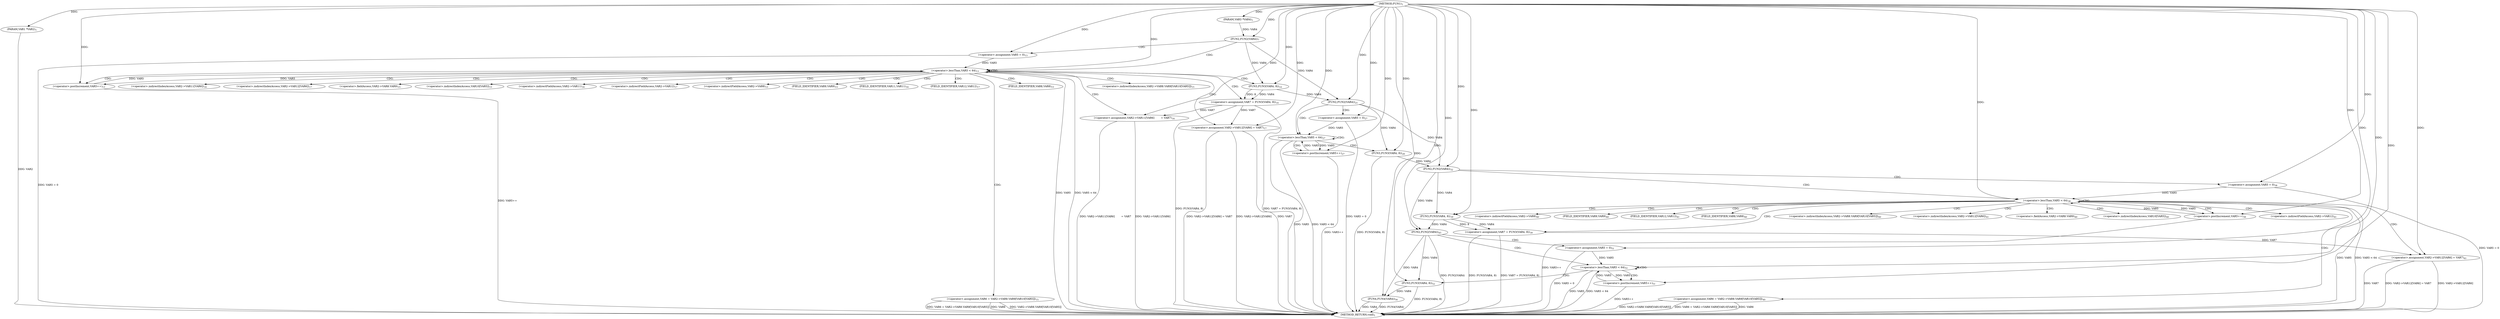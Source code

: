 digraph "FUN1" {  
"8" [label = <(METHOD,FUN1)<SUB>1</SUB>> ]
"136" [label = <(METHOD_RETURN,void)<SUB>1</SUB>> ]
"9" [label = <(PARAM,VAR1 *VAR2)<SUB>1</SUB>> ]
"10" [label = <(PARAM,VAR3 *VAR4)<SUB>1</SUB>> ]
"134" [label = <(FUN4,FUN4(VAR4))<SUB>56</SUB>> ]
"16" [label = <(FUN2,FUN2(VAR4))<SUB>7</SUB>> ]
"61" [label = <(FUN2,FUN2(VAR4))<SUB>21</SUB>> ]
"79" [label = <(FUN2,FUN2(VAR4))<SUB>32</SUB>> ]
"117" [label = <(FUN2,FUN2(VAR4))<SUB>45</SUB>> ]
"24" [label = <(&lt;operator&gt;.lessThan,VAR5 &lt; 64)<SUB>13</SUB>> ]
"27" [label = <(&lt;operator&gt;.postIncrement,VAR5++)<SUB>13</SUB>> ]
"69" [label = <(&lt;operator&gt;.lessThan,VAR5 &lt; 64)<SUB>27</SUB>> ]
"72" [label = <(&lt;operator&gt;.postIncrement,VAR5++)<SUB>27</SUB>> ]
"87" [label = <(&lt;operator&gt;.lessThan,VAR5 &lt; 64)<SUB>38</SUB>> ]
"90" [label = <(&lt;operator&gt;.postIncrement,VAR5++)<SUB>38</SUB>> ]
"125" [label = <(&lt;operator&gt;.lessThan,VAR5 &lt; 64)<SUB>51</SUB>> ]
"128" [label = <(&lt;operator&gt;.postIncrement,VAR5++)<SUB>51</SUB>> ]
"21" [label = <(&lt;operator&gt;.assignment,VAR5 = 0)<SUB>13</SUB>> ]
"30" [label = <(&lt;operator&gt;.assignment,VAR7 = FUN3(VAR4, 8))<SUB>14</SUB>> ]
"35" [label = <(&lt;operator&gt;.assignment,VAR6 = VAR2-&gt;VAR8.VAR9[VAR10[VAR5]])<SUB>15</SUB>> ]
"46" [label = <(&lt;operator&gt;.assignment,VAR2-&gt;VAR11[VAR6]        = VAR7)<SUB>16</SUB>> ]
"53" [label = <(&lt;operator&gt;.assignment,VAR2-&gt;VAR12[VAR6] = VAR7)<SUB>17</SUB>> ]
"66" [label = <(&lt;operator&gt;.assignment,VAR5 = 0)<SUB>27</SUB>> ]
"75" [label = <(FUN3,FUN3(VAR4, 8))<SUB>28</SUB>> ]
"84" [label = <(&lt;operator&gt;.assignment,VAR5 = 0)<SUB>38</SUB>> ]
"93" [label = <(&lt;operator&gt;.assignment,VAR7 = FUN3(VAR4, 8))<SUB>39</SUB>> ]
"98" [label = <(&lt;operator&gt;.assignment,VAR6 = VAR2-&gt;VAR8.VAR9[VAR10[VAR5]])<SUB>40</SUB>> ]
"109" [label = <(&lt;operator&gt;.assignment,VAR2-&gt;VAR12[VAR6] = VAR7)<SUB>41</SUB>> ]
"122" [label = <(&lt;operator&gt;.assignment,VAR5 = 0)<SUB>51</SUB>> ]
"131" [label = <(FUN3,FUN3(VAR4, 8))<SUB>52</SUB>> ]
"32" [label = <(FUN3,FUN3(VAR4, 8))<SUB>14</SUB>> ]
"95" [label = <(FUN3,FUN3(VAR4, 8))<SUB>39</SUB>> ]
"37" [label = <(&lt;operator&gt;.indirectIndexAccess,VAR2-&gt;VAR8.VAR9[VAR10[VAR5]])<SUB>15</SUB>> ]
"47" [label = <(&lt;operator&gt;.indirectIndexAccess,VAR2-&gt;VAR11[VAR6])<SUB>16</SUB>> ]
"54" [label = <(&lt;operator&gt;.indirectIndexAccess,VAR2-&gt;VAR12[VAR6])<SUB>17</SUB>> ]
"100" [label = <(&lt;operator&gt;.indirectIndexAccess,VAR2-&gt;VAR8.VAR9[VAR10[VAR5]])<SUB>40</SUB>> ]
"110" [label = <(&lt;operator&gt;.indirectIndexAccess,VAR2-&gt;VAR12[VAR6])<SUB>41</SUB>> ]
"38" [label = <(&lt;operator&gt;.fieldAccess,VAR2-&gt;VAR8.VAR9)<SUB>15</SUB>> ]
"43" [label = <(&lt;operator&gt;.indirectIndexAccess,VAR10[VAR5])<SUB>15</SUB>> ]
"48" [label = <(&lt;operator&gt;.indirectFieldAccess,VAR2-&gt;VAR11)<SUB>16</SUB>> ]
"55" [label = <(&lt;operator&gt;.indirectFieldAccess,VAR2-&gt;VAR12)<SUB>17</SUB>> ]
"101" [label = <(&lt;operator&gt;.fieldAccess,VAR2-&gt;VAR8.VAR9)<SUB>40</SUB>> ]
"106" [label = <(&lt;operator&gt;.indirectIndexAccess,VAR10[VAR5])<SUB>40</SUB>> ]
"111" [label = <(&lt;operator&gt;.indirectFieldAccess,VAR2-&gt;VAR12)<SUB>41</SUB>> ]
"39" [label = <(&lt;operator&gt;.indirectFieldAccess,VAR2-&gt;VAR8)<SUB>15</SUB>> ]
"42" [label = <(FIELD_IDENTIFIER,VAR9,VAR9)<SUB>15</SUB>> ]
"50" [label = <(FIELD_IDENTIFIER,VAR11,VAR11)<SUB>16</SUB>> ]
"57" [label = <(FIELD_IDENTIFIER,VAR12,VAR12)<SUB>17</SUB>> ]
"102" [label = <(&lt;operator&gt;.indirectFieldAccess,VAR2-&gt;VAR8)<SUB>40</SUB>> ]
"105" [label = <(FIELD_IDENTIFIER,VAR9,VAR9)<SUB>40</SUB>> ]
"113" [label = <(FIELD_IDENTIFIER,VAR12,VAR12)<SUB>41</SUB>> ]
"41" [label = <(FIELD_IDENTIFIER,VAR8,VAR8)<SUB>15</SUB>> ]
"104" [label = <(FIELD_IDENTIFIER,VAR8,VAR8)<SUB>40</SUB>> ]
  "9" -> "136"  [ label = "DDG: VAR2"] 
  "21" -> "136"  [ label = "DDG: VAR5 = 0"] 
  "24" -> "136"  [ label = "DDG: VAR5"] 
  "24" -> "136"  [ label = "DDG: VAR5 &lt; 64"] 
  "66" -> "136"  [ label = "DDG: VAR5 = 0"] 
  "69" -> "136"  [ label = "DDG: VAR5"] 
  "69" -> "136"  [ label = "DDG: VAR5 &lt; 64"] 
  "84" -> "136"  [ label = "DDG: VAR5 = 0"] 
  "87" -> "136"  [ label = "DDG: VAR5"] 
  "87" -> "136"  [ label = "DDG: VAR5 &lt; 64"] 
  "117" -> "136"  [ label = "DDG: FUN2(VAR4)"] 
  "122" -> "136"  [ label = "DDG: VAR5 = 0"] 
  "125" -> "136"  [ label = "DDG: VAR5"] 
  "125" -> "136"  [ label = "DDG: VAR5 &lt; 64"] 
  "134" -> "136"  [ label = "DDG: VAR4"] 
  "134" -> "136"  [ label = "DDG: FUN4(VAR4)"] 
  "131" -> "136"  [ label = "DDG: FUN3(VAR4, 8)"] 
  "128" -> "136"  [ label = "DDG: VAR5++"] 
  "93" -> "136"  [ label = "DDG: FUN3(VAR4, 8)"] 
  "93" -> "136"  [ label = "DDG: VAR7 = FUN3(VAR4, 8)"] 
  "98" -> "136"  [ label = "DDG: VAR6"] 
  "98" -> "136"  [ label = "DDG: VAR2-&gt;VAR8.VAR9[VAR10[VAR5]]"] 
  "98" -> "136"  [ label = "DDG: VAR6 = VAR2-&gt;VAR8.VAR9[VAR10[VAR5]]"] 
  "109" -> "136"  [ label = "DDG: VAR2-&gt;VAR12[VAR6]"] 
  "109" -> "136"  [ label = "DDG: VAR7"] 
  "109" -> "136"  [ label = "DDG: VAR2-&gt;VAR12[VAR6] = VAR7"] 
  "90" -> "136"  [ label = "DDG: VAR5++"] 
  "75" -> "136"  [ label = "DDG: FUN3(VAR4, 8)"] 
  "72" -> "136"  [ label = "DDG: VAR5++"] 
  "30" -> "136"  [ label = "DDG: FUN3(VAR4, 8)"] 
  "30" -> "136"  [ label = "DDG: VAR7 = FUN3(VAR4, 8)"] 
  "35" -> "136"  [ label = "DDG: VAR6"] 
  "35" -> "136"  [ label = "DDG: VAR2-&gt;VAR8.VAR9[VAR10[VAR5]]"] 
  "35" -> "136"  [ label = "DDG: VAR6 = VAR2-&gt;VAR8.VAR9[VAR10[VAR5]]"] 
  "46" -> "136"  [ label = "DDG: VAR2-&gt;VAR11[VAR6]"] 
  "46" -> "136"  [ label = "DDG: VAR2-&gt;VAR11[VAR6]        = VAR7"] 
  "53" -> "136"  [ label = "DDG: VAR2-&gt;VAR12[VAR6]"] 
  "53" -> "136"  [ label = "DDG: VAR7"] 
  "53" -> "136"  [ label = "DDG: VAR2-&gt;VAR12[VAR6] = VAR7"] 
  "27" -> "136"  [ label = "DDG: VAR5++"] 
  "8" -> "9"  [ label = "DDG: "] 
  "8" -> "10"  [ label = "DDG: "] 
  "117" -> "134"  [ label = "DDG: VAR4"] 
  "131" -> "134"  [ label = "DDG: VAR4"] 
  "8" -> "134"  [ label = "DDG: "] 
  "10" -> "16"  [ label = "DDG: VAR4"] 
  "8" -> "16"  [ label = "DDG: "] 
  "16" -> "61"  [ label = "DDG: VAR4"] 
  "32" -> "61"  [ label = "DDG: VAR4"] 
  "8" -> "61"  [ label = "DDG: "] 
  "61" -> "79"  [ label = "DDG: VAR4"] 
  "75" -> "79"  [ label = "DDG: VAR4"] 
  "8" -> "79"  [ label = "DDG: "] 
  "79" -> "117"  [ label = "DDG: VAR4"] 
  "95" -> "117"  [ label = "DDG: VAR4"] 
  "8" -> "117"  [ label = "DDG: "] 
  "8" -> "21"  [ label = "DDG: "] 
  "21" -> "24"  [ label = "DDG: VAR5"] 
  "27" -> "24"  [ label = "DDG: VAR5"] 
  "8" -> "24"  [ label = "DDG: "] 
  "24" -> "27"  [ label = "DDG: VAR5"] 
  "8" -> "27"  [ label = "DDG: "] 
  "32" -> "30"  [ label = "DDG: VAR4"] 
  "32" -> "30"  [ label = "DDG: 8"] 
  "30" -> "46"  [ label = "DDG: VAR7"] 
  "8" -> "46"  [ label = "DDG: "] 
  "8" -> "53"  [ label = "DDG: "] 
  "30" -> "53"  [ label = "DDG: VAR7"] 
  "8" -> "66"  [ label = "DDG: "] 
  "66" -> "69"  [ label = "DDG: VAR5"] 
  "72" -> "69"  [ label = "DDG: VAR5"] 
  "8" -> "69"  [ label = "DDG: "] 
  "69" -> "72"  [ label = "DDG: VAR5"] 
  "8" -> "72"  [ label = "DDG: "] 
  "8" -> "84"  [ label = "DDG: "] 
  "84" -> "87"  [ label = "DDG: VAR5"] 
  "90" -> "87"  [ label = "DDG: VAR5"] 
  "8" -> "87"  [ label = "DDG: "] 
  "87" -> "90"  [ label = "DDG: VAR5"] 
  "8" -> "90"  [ label = "DDG: "] 
  "95" -> "93"  [ label = "DDG: VAR4"] 
  "95" -> "93"  [ label = "DDG: 8"] 
  "93" -> "109"  [ label = "DDG: VAR7"] 
  "8" -> "109"  [ label = "DDG: "] 
  "8" -> "122"  [ label = "DDG: "] 
  "122" -> "125"  [ label = "DDG: VAR5"] 
  "128" -> "125"  [ label = "DDG: VAR5"] 
  "8" -> "125"  [ label = "DDG: "] 
  "125" -> "128"  [ label = "DDG: VAR5"] 
  "8" -> "128"  [ label = "DDG: "] 
  "61" -> "75"  [ label = "DDG: VAR4"] 
  "8" -> "75"  [ label = "DDG: "] 
  "117" -> "131"  [ label = "DDG: VAR4"] 
  "8" -> "131"  [ label = "DDG: "] 
  "16" -> "32"  [ label = "DDG: VAR4"] 
  "8" -> "32"  [ label = "DDG: "] 
  "79" -> "95"  [ label = "DDG: VAR4"] 
  "8" -> "95"  [ label = "DDG: "] 
  "16" -> "21"  [ label = "CDG: "] 
  "16" -> "24"  [ label = "CDG: "] 
  "61" -> "66"  [ label = "CDG: "] 
  "61" -> "69"  [ label = "CDG: "] 
  "79" -> "84"  [ label = "CDG: "] 
  "79" -> "87"  [ label = "CDG: "] 
  "117" -> "122"  [ label = "CDG: "] 
  "117" -> "125"  [ label = "CDG: "] 
  "24" -> "47"  [ label = "CDG: "] 
  "24" -> "30"  [ label = "CDG: "] 
  "24" -> "48"  [ label = "CDG: "] 
  "24" -> "32"  [ label = "CDG: "] 
  "24" -> "42"  [ label = "CDG: "] 
  "24" -> "57"  [ label = "CDG: "] 
  "24" -> "37"  [ label = "CDG: "] 
  "24" -> "46"  [ label = "CDG: "] 
  "24" -> "38"  [ label = "CDG: "] 
  "24" -> "27"  [ label = "CDG: "] 
  "24" -> "50"  [ label = "CDG: "] 
  "24" -> "35"  [ label = "CDG: "] 
  "24" -> "54"  [ label = "CDG: "] 
  "24" -> "43"  [ label = "CDG: "] 
  "24" -> "24"  [ label = "CDG: "] 
  "24" -> "53"  [ label = "CDG: "] 
  "24" -> "41"  [ label = "CDG: "] 
  "24" -> "55"  [ label = "CDG: "] 
  "24" -> "39"  [ label = "CDG: "] 
  "69" -> "75"  [ label = "CDG: "] 
  "69" -> "72"  [ label = "CDG: "] 
  "69" -> "69"  [ label = "CDG: "] 
  "87" -> "98"  [ label = "CDG: "] 
  "87" -> "113"  [ label = "CDG: "] 
  "87" -> "102"  [ label = "CDG: "] 
  "87" -> "104"  [ label = "CDG: "] 
  "87" -> "95"  [ label = "CDG: "] 
  "87" -> "106"  [ label = "CDG: "] 
  "87" -> "87"  [ label = "CDG: "] 
  "87" -> "93"  [ label = "CDG: "] 
  "87" -> "101"  [ label = "CDG: "] 
  "87" -> "90"  [ label = "CDG: "] 
  "87" -> "105"  [ label = "CDG: "] 
  "87" -> "100"  [ label = "CDG: "] 
  "87" -> "110"  [ label = "CDG: "] 
  "87" -> "111"  [ label = "CDG: "] 
  "87" -> "109"  [ label = "CDG: "] 
  "125" -> "128"  [ label = "CDG: "] 
  "125" -> "131"  [ label = "CDG: "] 
  "125" -> "125"  [ label = "CDG: "] 
}
